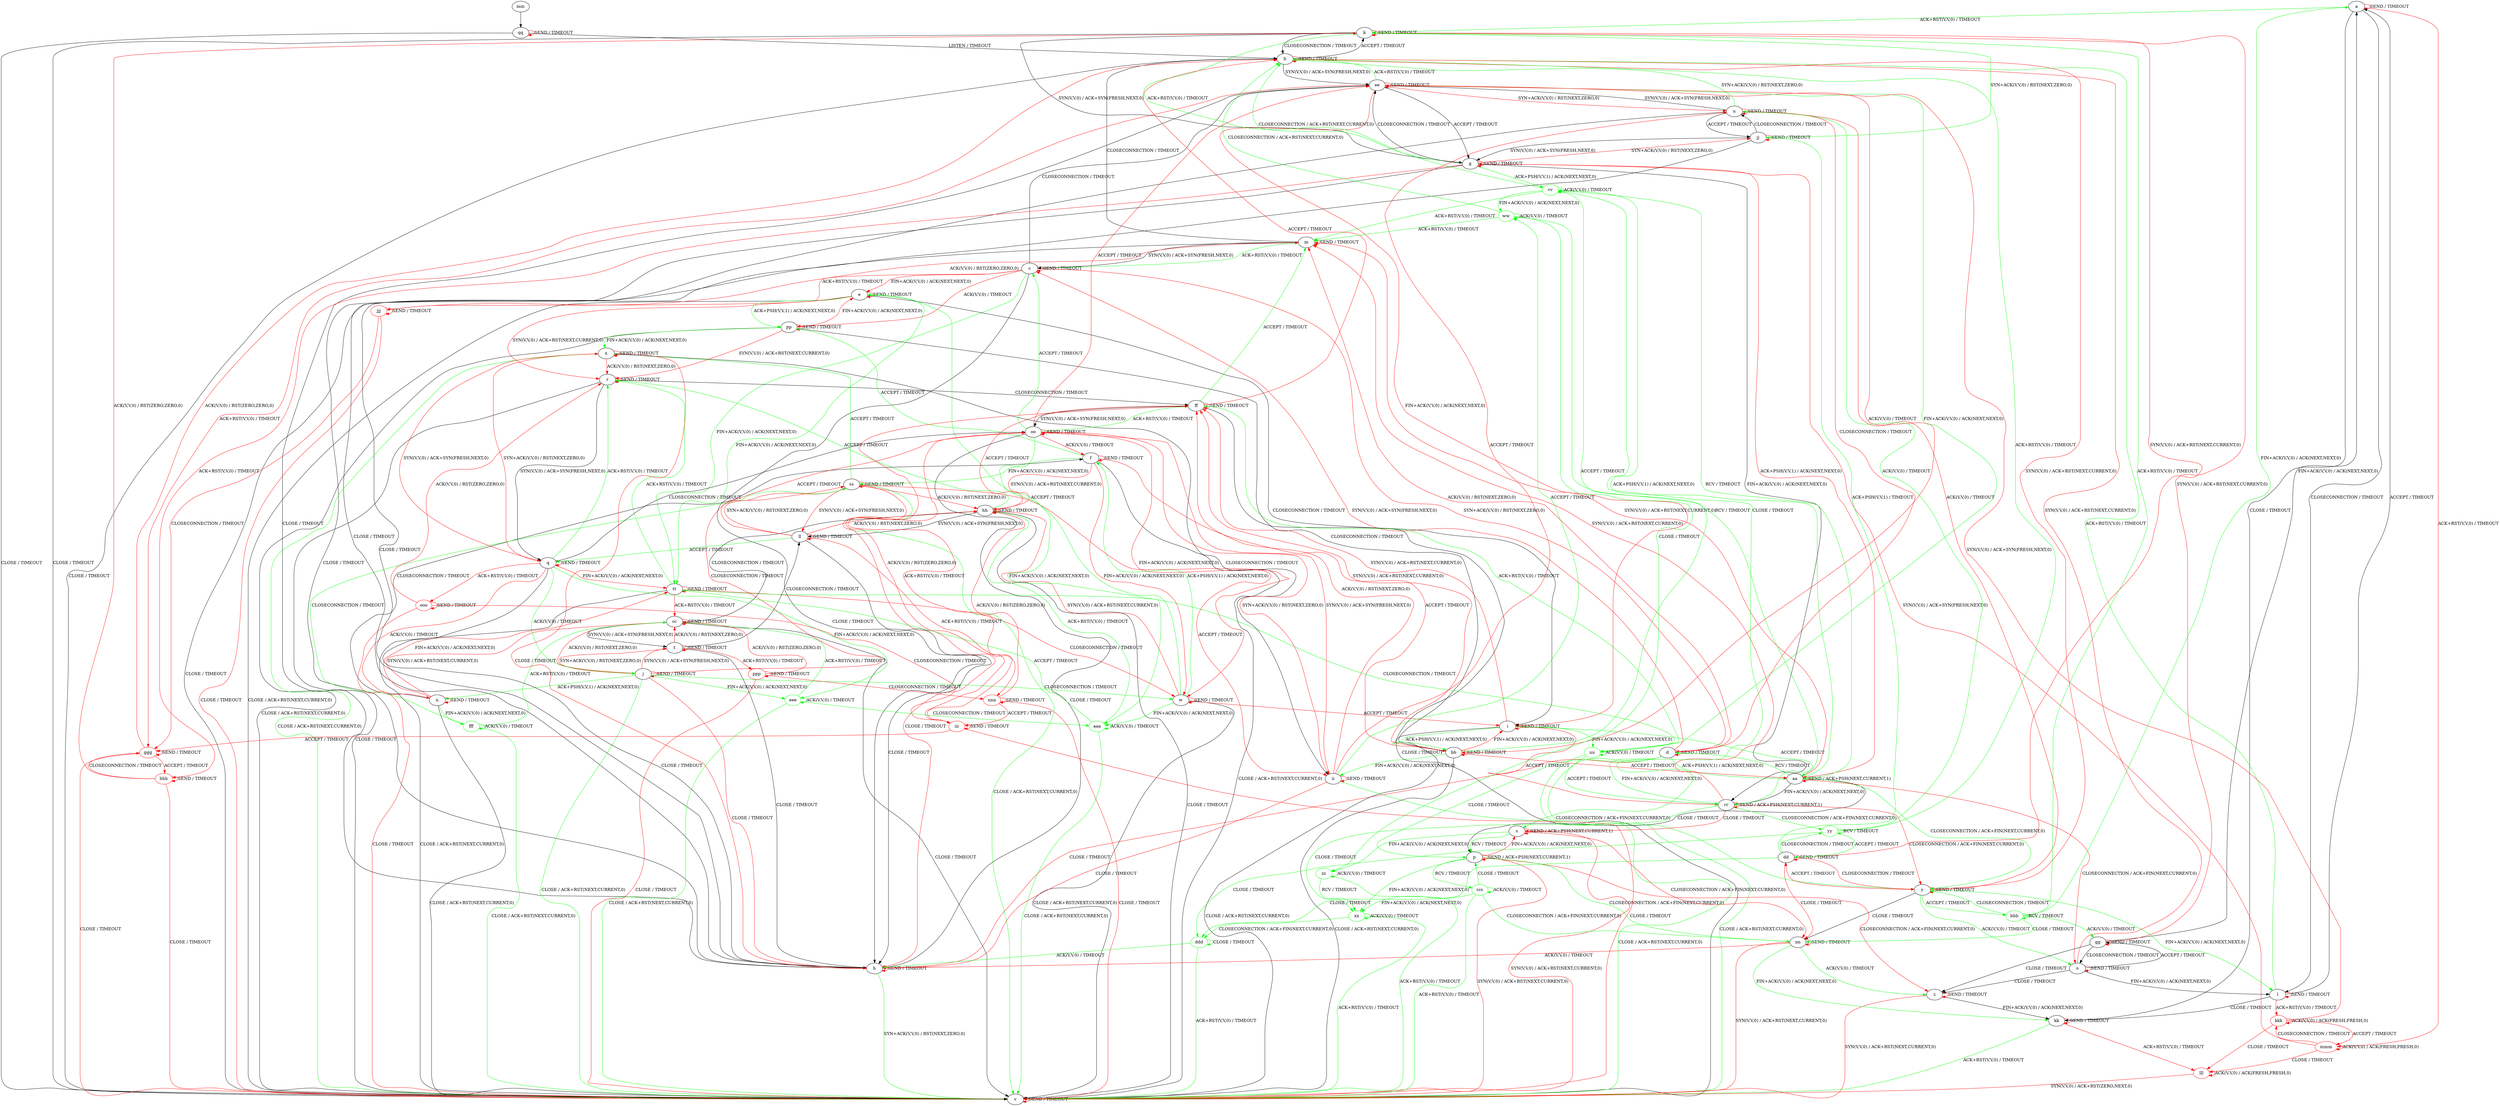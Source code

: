 digraph "" {
	graph ["Incoming time"=6702.990191221237,
		"Outgoing time"=6738.223053455353,
		Output="{'States': 68, 'Transitions': 1023, 'Filename': '../results/tcp/TCP_FreeBSD_Server-TCP_Linux_Server-z3-2.dot'}",
		Reference="{'States': 56, 'Transitions': 716, 'Filename': '../subjects/tcp/TCP_FreeBSD_Server.dot'}",
		Solver=z3,
		Updated="{'States': 58, 'Transitions': 685, 'Filename': '../subjects/tcp/TCP_Linux_Server.dot'}",
		"f-measure"=0.5396145610278372,
		precision=0.5518248175182482,
		recall=0.5279329608938548
	];
	a -> a [key=0,
	color=red,
	label="SEND / TIMEOUT"];
a -> k [key=0,
color=green,
label="ACK+RST(V,V,0) / TIMEOUT"];
a -> l [key=0,
label="CLOSECONNECTION / TIMEOUT"];
a -> kk [key=0,
label="CLOSE / TIMEOUT"];
mmm [color=red];
a -> mmm [key=0,
color=red,
label="ACK+RST(V,V,0) / TIMEOUT"];
b -> b [key=0,
color=red,
label="SEND / TIMEOUT"];
b -> k [key=0,
label="ACCEPT / TIMEOUT"];
b -> v [key=0,
label="CLOSE / TIMEOUT"];
b -> ee [key=0,
label="SYN(V,V,0) / ACK+SYN(FRESH,NEXT,0)"];
c -> c [key=0,
color=red,
label="SEND / TIMEOUT"];
c -> d [key=0,
color=red,
label="SYN+ACK(V,V,0) / RST(NEXT,ZERO,0)"];
c -> e [key=0,
color=red,
label="FIN+ACK(V,V,0) / ACK(NEXT,NEXT,0)"];
c -> h [key=0,
label="CLOSE / TIMEOUT"];
c -> m [key=0,
color=green,
label="ACK+RST(V,V,0) / TIMEOUT"];
c -> ee [key=0,
label="CLOSECONNECTION / TIMEOUT"];
c -> pp [key=0,
color=red,
label="ACK(V,V,0) / TIMEOUT"];
c -> tt [key=0,
color=green,
label="FIN+ACK(V,V,0) / ACK(NEXT,NEXT,0)"];
jjj [color=red];
c -> jjj [key=0,
color=red,
label="ACK+RST(V,V,0) / TIMEOUT"];
d -> c [key=0,
color=red,
label="SYN(V,V,0) / ACK+SYN(FRESH,NEXT,0)"];
d -> d [key=0,
color=red,
label="SEND / TIMEOUT"];
d -> h [key=0,
color=red,
label="CLOSE / TIMEOUT"];
d -> m [key=0,
color=red,
label="ACK(V,V,0) / RST(NEXT,ZERO,0)"];
d -> p [key=0,
color=green,
label="CLOSE / TIMEOUT"];
d -> u [key=0,
color=red,
label="CLOSECONNECTION / TIMEOUT"];
d -> y [key=0,
color=green,
label="CLOSECONNECTION / ACK+FIN(NEXT,CURRENT,0)"];
d -> aa [key=0,
color=green,
label="ACK+PSH(V,V,1) / ACK(NEXT,NEXT,0)"];
d -> rr [key=0,
color=green,
label="FIN+ACK(V,V,0) / ACK(NEXT,NEXT,0)"];
e -> e [key=0,
color=red,
label="SEND / TIMEOUT"];
e -> i [key=0,
label="CLOSECONNECTION / TIMEOUT"];
e -> r [key=0,
color=red,
label="SYN(V,V,0) / ACK+RST(NEXT,CURRENT,0)"];
e -> v [key=0,
label="CLOSE / ACK+RST(NEXT,CURRENT,0)"];
e -> pp [key=0,
color=green,
label="ACK+PSH(V,V,1) / ACK(NEXT,NEXT,0)"];
e -> tt [key=0,
color=green,
label="FIN+ACK(V,V,0) / ACK(NEXT,NEXT,0)"];
f -> f [key=0,
color=red,
label="SEND / TIMEOUT"];
f -> v [key=0,
label="CLOSE / ACK+RST(NEXT,CURRENT,0)"];
f -> w [key=0,
color=red,
label="FIN+ACK(V,V,0) / ACK(NEXT,NEXT,0)"];
f -> bb [key=0,
color=red,
label="ACCEPT / TIMEOUT"];
f -> hh [key=0,
color=red,
label="SYN(V,V,0) / ACK+RST(NEXT,CURRENT,0)"];
f -> pp [key=0,
color=green,
label="ACCEPT / TIMEOUT"];
f -> ss [key=0,
color=green,
label="FIN+ACK(V,V,0) / ACK(NEXT,NEXT,0)"];
g -> g [key=0,
color=red,
label="SEND / TIMEOUT"];
g -> h [key=0,
label="CLOSE / TIMEOUT"];
g -> k [key=0,
color=green,
label="ACK+RST(V,V,0) / TIMEOUT"];
g -> aa [key=0,
color=red,
label="ACK+PSH(V,V,1) / ACK(NEXT,NEXT,0)"];
g -> ee [key=0,
label="CLOSECONNECTION / TIMEOUT"];
g -> jj [key=0,
color=red,
label="SYN+ACK(V,V,0) / RST(NEXT,ZERO,0)"];
g -> rr [key=0,
label="FIN+ACK(V,V,0) / ACK(NEXT,NEXT,0)"];
vv [color=green];
g -> vv [key=0,
color=green,
label="ACK+PSH(V,V,1) / ACK(NEXT,NEXT,0)"];
hhh [color=red];
g -> hhh [key=0,
color=red,
label="ACK+RST(V,V,0) / TIMEOUT"];
h -> h [key=0,
color=red,
label="SEND / TIMEOUT"];
h -> v [key=0,
color=green,
label="SYN+ACK(V,V,0) / RST(NEXT,ZERO,0)"];
i -> i [key=0,
color=red,
label="SEND / TIMEOUT"];
i -> v [key=0,
label="CLOSE / ACK+RST(NEXT,CURRENT,0)"];
i -> aa [key=0,
color=green,
label="ACCEPT / TIMEOUT"];
i -> bb [key=0,
color=green,
label="ACK+PSH(V,V,1) / ACK(NEXT,NEXT,0)"];
i -> ff [key=0,
color=red,
label="SYN(V,V,0) / ACK+RST(NEXT,CURRENT,0)"];
i -> rr [key=0,
color=red,
label="ACCEPT / TIMEOUT"];
uu [color=green];
i -> uu [key=0,
color=green,
label="FIN+ACK(V,V,0) / ACK(NEXT,NEXT,0)"];
j -> h [key=0,
color=red,
label="CLOSE / TIMEOUT"];
j -> j [key=0,
color=red,
label="SEND / TIMEOUT"];
j -> n [key=0,
color=green,
label="ACK+PSH(V,V,1) / ACK(NEXT,NEXT,0)"];
j -> t [key=0,
color=red,
label="SYN(V,V,0) / ACK+SYN(FRESH,NEXT,0)"];
j -> v [key=0,
color=green,
label="CLOSE / ACK+RST(NEXT,CURRENT,0)"];
j -> w [key=0,
color=green,
label="CLOSECONNECTION / TIMEOUT"];
j -> cc [key=0,
color=red,
label="ACK(V,V,0) / RST(NEXT,ZERO,0)"];
j -> ss [key=0,
color=red,
label="CLOSECONNECTION / TIMEOUT"];
eee [color=green];
j -> eee [key=0,
color=green,
label="FIN+ACK(V,V,0) / ACK(NEXT,NEXT,0)"];
k -> b [key=0,
label="CLOSECONNECTION / TIMEOUT"];
k -> g [key=0,
label="SYN(V,V,0) / ACK+SYN(FRESH,NEXT,0)"];
k -> k [key=0,
color=red,
label="SEND / TIMEOUT"];
k -> v [key=0,
label="CLOSE / TIMEOUT"];
l -> a [key=0,
label="ACCEPT / TIMEOUT"];
l -> b [key=0,
color=green,
label="ACK+RST(V,V,0) / TIMEOUT"];
l -> l [key=0,
color=red,
label="SEND / TIMEOUT"];
l -> kk [key=0,
label="CLOSE / TIMEOUT"];
kkk [color=red];
l -> kkk [key=0,
color=red,
label="ACK+RST(V,V,0) / TIMEOUT"];
m -> b [key=0,
label="CLOSECONNECTION / TIMEOUT"];
m -> c [key=0,
label="SYN(V,V,0) / ACK+SYN(FRESH,NEXT,0)"];
m -> m [key=0,
color=red,
label="SEND / TIMEOUT"];
m -> v [key=0,
label="CLOSE / TIMEOUT"];
n -> f [key=0,
label="CLOSECONNECTION / TIMEOUT"];
n -> n [key=0,
color=red,
label="SEND / TIMEOUT"];
n -> v [key=0,
label="CLOSE / ACK+RST(NEXT,CURRENT,0)"];
n -> cc [key=0,
color=red,
label="SYN(V,V,0) / ACK+RST(NEXT,CURRENT,0)"];
n -> tt [key=0,
color=red,
label="FIN+ACK(V,V,0) / ACK(NEXT,NEXT,0)"];
fff [color=green];
n -> fff [key=0,
color=green,
label="FIN+ACK(V,V,0) / ACK(NEXT,NEXT,0)"];
o -> b [key=0,
color=red,
label="SYN(V,V,0) / ACK+RST(NEXT,CURRENT,0)"];
o -> l [key=0,
label="FIN+ACK(V,V,0) / ACK(NEXT,NEXT,0)"];
o -> o [key=0,
color=red,
label="SEND / TIMEOUT"];
o -> z [key=0,
label="CLOSE / TIMEOUT"];
o -> gg [key=0,
label="ACCEPT / TIMEOUT"];
p -> p [key=0,
color=red,
label="SEND / ACK+PSH(NEXT,CURRENT,1)"];
p -> s [key=0,
color=red,
label="FIN+ACK(V,V,0) / ACK(NEXT,NEXT,0)"];
p -> v [key=0,
color=red,
label="SYN(V,V,0) / ACK+RST(NEXT,CURRENT,0)"];
p -> z [key=0,
color=red,
label="CLOSECONNECTION / ACK+FIN(NEXT,CURRENT,0)"];
p -> nn [key=0,
color=green,
label="CLOSECONNECTION / ACK+FIN(NEXT,CURRENT,0)"];
xx [color=green];
p -> xx [key=0,
color=green,
label="FIN+ACK(V,V,0) / ACK(NEXT,NEXT,0)"];
ccc [color=green];
p -> ccc [key=0,
color=green,
label="RCV / TIMEOUT"];
q -> h [key=0,
label="CLOSE / TIMEOUT"];
q -> j [key=0,
color=green,
label="ACK(V,V,0) / TIMEOUT"];
q -> n [key=0,
color=red,
label="ACK(V,V,0) / TIMEOUT"];
q -> q [key=0,
color=red,
label="SEND / TIMEOUT"];
q -> r [key=0,
color=green,
label="ACK+RST(V,V,0) / TIMEOUT"];
q -> x [key=0,
color=red,
label="SYN+ACK(V,V,0) / RST(NEXT,ZERO,0)"];
q -> oo [key=0,
label="CLOSECONNECTION / TIMEOUT"];
q -> tt [key=0,
color=red,
label="FIN+ACK(V,V,0) / ACK(NEXT,NEXT,0)"];
q -> eee [key=0,
color=green,
label="FIN+ACK(V,V,0) / ACK(NEXT,NEXT,0)"];
ooo [color=red];
q -> ooo [key=0,
color=red,
label="ACK+RST(V,V,0) / TIMEOUT"];
r -> q [key=0,
label="SYN(V,V,0) / ACK+SYN(FRESH,NEXT,0)"];
r -> r [key=0,
color=red,
label="SEND / TIMEOUT"];
r -> v [key=0,
label="CLOSE / TIMEOUT"];
r -> ff [key=0,
label="CLOSECONNECTION / TIMEOUT"];
s -> p [key=0,
color=green,
label="RCV / TIMEOUT"];
s -> s [key=0,
color=red,
label="SEND / ACK+PSH(NEXT,CURRENT,1)"];
s -> v [key=0,
color=red,
label="SYN(V,V,0) / ACK+RST(NEXT,CURRENT,0)"];
s -> nn [key=0,
color=red,
label="CLOSECONNECTION / ACK+FIN(NEXT,CURRENT,0)"];
zz [color=green];
s -> zz [key=0,
color=green,
label="FIN+ACK(V,V,0) / ACK(NEXT,NEXT,0)"];
t -> h [key=0,
label="CLOSE / TIMEOUT"];
t -> j [key=0,
color=red,
label="SYN+ACK(V,V,0) / RST(NEXT,ZERO,0)"];
t -> t [key=0,
color=red,
label="SEND / TIMEOUT"];
t -> cc [key=0,
color=red,
label="ACK(V,V,0) / RST(NEXT,ZERO,0)"];
t -> ll [key=0,
label="CLOSECONNECTION / TIMEOUT"];
ppp [color=red];
t -> ppp [key=0,
color=red,
label="ACK+RST(V,V,0) / TIMEOUT"];
u -> b [key=0,
color=green,
label="SYN+ACK(V,V,0) / RST(NEXT,ZERO,0)"];
u -> h [key=0,
label="CLOSE / TIMEOUT"];
u -> u [key=0,
color=red,
label="SEND / TIMEOUT"];
u -> ee [key=0,
label="SYN(V,V,0) / ACK+SYN(FRESH,NEXT,0)"];
u -> jj [key=0,
label="ACCEPT / TIMEOUT"];
v -> v [key=0,
color=red,
label="SEND / TIMEOUT"];
w -> e [key=0,
color=green,
label="ACCEPT / TIMEOUT"];
w -> f [key=0,
color=green,
label="ACK+PSH(V,V,1) / ACK(NEXT,NEXT,0)"];
w -> i [key=0,
color=red,
label="ACCEPT / TIMEOUT"];
w -> v [key=0,
label="CLOSE / ACK+RST(NEXT,CURRENT,0)"];
w -> w [key=0,
color=red,
label="SEND / TIMEOUT"];
w -> hh [key=0,
color=red,
label="SYN(V,V,0) / ACK+RST(NEXT,CURRENT,0)"];
aaa [color=green];
w -> aaa [key=0,
color=green,
label="FIN+ACK(V,V,0) / ACK(NEXT,NEXT,0)"];
x -> h [key=0,
color=red,
label="CLOSE / TIMEOUT"];
x -> q [key=0,
color=red,
label="SYN(V,V,0) / ACK+SYN(FRESH,NEXT,0)"];
x -> r [key=0,
color=red,
label="ACK(V,V,0) / RST(NEXT,ZERO,0)"];
x -> v [key=0,
color=green,
label="CLOSE / ACK+RST(NEXT,CURRENT,0)"];
x -> x [key=0,
color=red,
label="SEND / TIMEOUT"];
x -> ii [key=0,
label="CLOSECONNECTION / TIMEOUT"];
y -> b [key=0,
color=red,
label="SYN(V,V,0) / ACK+RST(NEXT,CURRENT,0)"];
y -> l [key=0,
color=green,
label="FIN+ACK(V,V,0) / ACK(NEXT,NEXT,0)"];
y -> o [key=0,
color=green,
label="ACK(V,V,0) / TIMEOUT"];
y -> u [key=0,
color=red,
label="ACK(V,V,0) / TIMEOUT"];
y -> y [key=0,
color=red,
label="SEND / TIMEOUT"];
y -> dd [key=0,
color=red,
label="ACCEPT / TIMEOUT"];
y -> nn [key=0,
label="CLOSE / TIMEOUT"];
bbb [color=green];
y -> bbb [key=0,
color=green,
label="ACCEPT / TIMEOUT"];
z -> v [key=0,
color=red,
label="SYN(V,V,0) / ACK+RST(NEXT,CURRENT,0)"];
z -> z [key=0,
color=red,
label="SEND / TIMEOUT"];
z -> kk [key=0,
label="FIN+ACK(V,V,0) / ACK(NEXT,NEXT,0)"];
aa -> d [key=0,
color=green,
label="RCV / TIMEOUT"];
aa -> m [key=0,
color=red,
label="SYN(V,V,0) / ACK+RST(NEXT,CURRENT,0)"];
aa -> o [key=0,
color=red,
label="CLOSECONNECTION / ACK+FIN(NEXT,CURRENT,0)"];
aa -> p [key=0,
label="CLOSE / TIMEOUT"];
aa -> y [key=0,
color=green,
label="CLOSECONNECTION / ACK+FIN(NEXT,CURRENT,0)"];
aa -> aa [key=0,
color=red,
label="SEND / ACK+PSH(NEXT,CURRENT,1)"];
aa -> rr [key=0,
label="FIN+ACK(V,V,0) / ACK(NEXT,NEXT,0)"];
aa -> vv [key=0,
color=green,
label="ACK+PSH(V,V,1) / ACK(NEXT,NEXT,0)"];
bb -> i [key=0,
color=red,
label="FIN+ACK(V,V,0) / ACK(NEXT,NEXT,0)"];
bb -> v [key=0,
label="CLOSE / ACK+RST(NEXT,CURRENT,0)"];
bb -> aa [key=0,
color=red,
label="ACCEPT / TIMEOUT"];
bb -> bb [key=0,
color=red,
label="SEND / TIMEOUT"];
bb -> ff [key=0,
color=red,
label="SYN(V,V,0) / ACK+RST(NEXT,CURRENT,0)"];
bb -> ii [key=0,
color=green,
label="FIN+ACK(V,V,0) / ACK(NEXT,NEXT,0)"];
bb -> vv [key=0,
color=green,
label="ACCEPT / TIMEOUT"];
cc -> t [key=0,
label="SYN(V,V,0) / ACK+SYN(FRESH,NEXT,0)"];
cc -> v [key=0,
label="CLOSE / TIMEOUT"];
cc -> cc [key=0,
color=red,
label="SEND / TIMEOUT"];
cc -> hh [key=0,
label="CLOSECONNECTION / TIMEOUT"];
dd -> k [key=0,
color=red,
label="SYN(V,V,0) / ACK+RST(NEXT,CURRENT,0)"];
dd -> y [key=0,
color=red,
label="CLOSECONNECTION / TIMEOUT"];
dd -> dd [key=0,
color=red,
label="SEND / TIMEOUT"];
dd -> jj [key=0,
color=green,
label="ACK+PSH(V,V,1) / TIMEOUT"];
dd -> nn [key=0,
color=red,
label="CLOSE / TIMEOUT"];
yy [color=green];
dd -> yy [key=0,
color=green,
label="CLOSECONNECTION / TIMEOUT"];
ddd [color=green];
dd -> ddd [key=0,
color=green,
label="CLOSE / TIMEOUT"];
ee -> b [key=0,
color=green,
label="ACK+RST(V,V,0) / TIMEOUT"];
ee -> g [key=0,
label="ACCEPT / TIMEOUT"];
ee -> h [key=0,
label="CLOSE / TIMEOUT"];
ee -> i [key=0,
color=red,
label="FIN+ACK(V,V,0) / ACK(NEXT,NEXT,0)"];
ee -> u [key=0,
color=red,
label="SYN+ACK(V,V,0) / RST(NEXT,ZERO,0)"];
ee -> bb [key=0,
color=red,
label="ACK(V,V,0) / TIMEOUT"];
ee -> ee [key=0,
color=red,
label="SEND / TIMEOUT"];
ee -> uu [key=0,
color=green,
label="FIN+ACK(V,V,0) / ACK(NEXT,NEXT,0)"];
ggg [color=red];
ee -> ggg [key=0,
color=red,
label="ACK+RST(V,V,0) / TIMEOUT"];
ff -> b [key=0,
color=red,
label="ACCEPT / TIMEOUT"];
ff -> m [key=0,
color=green,
label="ACCEPT / TIMEOUT"];
ff -> v [key=0,
label="CLOSE / TIMEOUT"];
ff -> ff [key=0,
color=red,
label="SEND / TIMEOUT"];
ff -> oo [key=0,
label="SYN(V,V,0) / ACK+SYN(FRESH,NEXT,0)"];
gg -> a [key=0,
label="FIN+ACK(V,V,0) / ACK(NEXT,NEXT,0)"];
gg -> k [key=0,
color=red,
label="SYN(V,V,0) / ACK+RST(NEXT,CURRENT,0)"];
gg -> o [key=0,
label="CLOSECONNECTION / TIMEOUT"];
gg -> z [key=0,
label="CLOSE / TIMEOUT"];
gg -> gg [key=0,
color=red,
label="SEND / TIMEOUT"];
hh -> r [key=0,
color=green,
label="ACCEPT / TIMEOUT"];
hh -> v [key=0,
label="CLOSE / TIMEOUT"];
hh -> ff [key=0,
color=red,
label="ACCEPT / TIMEOUT"];
hh -> hh [key=0,
color=red,
label="SEND / TIMEOUT"];
hh -> ll [key=0,
label="SYN(V,V,0) / ACK+SYN(FRESH,NEXT,0)"];
ii -> h [key=0,
color=red,
label="CLOSE / TIMEOUT"];
ii -> u [key=0,
color=red,
label="ACCEPT / TIMEOUT"];
ii -> v [key=0,
color=green,
label="CLOSE / ACK+RST(NEXT,CURRENT,0)"];
ii -> ff [key=0,
color=red,
label="ACK(V,V,0) / RST(NEXT,ZERO,0)"];
ii -> ii [key=0,
color=red,
label="SEND / TIMEOUT"];
ii -> oo [key=0,
color=red,
label="SYN(V,V,0) / ACK+SYN(FRESH,NEXT,0)"];
ww [color=green];
ii -> ww [key=0,
color=green,
label="ACCEPT / TIMEOUT"];
jj -> g [key=0,
label="SYN(V,V,0) / ACK+SYN(FRESH,NEXT,0)"];
jj -> h [key=0,
label="CLOSE / TIMEOUT"];
jj -> k [key=0,
color=green,
label="SYN+ACK(V,V,0) / RST(NEXT,ZERO,0)"];
jj -> u [key=0,
label="CLOSECONNECTION / TIMEOUT"];
jj -> jj [key=0,
color=red,
label="SEND / TIMEOUT"];
kk -> v [key=0,
color=green,
label="ACK+RST(V,V,0) / TIMEOUT"];
kk -> kk [key=0,
color=red,
label="SEND / TIMEOUT"];
lll [color=red];
kk -> lll [key=0,
color=red,
label="ACK+RST(V,V,0) / TIMEOUT"];
ll -> h [key=0,
label="CLOSE / TIMEOUT"];
ll -> q [key=0,
color=green,
label="ACCEPT / TIMEOUT"];
ll -> hh [key=0,
color=red,
label="ACK(V,V,0) / RST(NEXT,ZERO,0)"];
ll -> ll [key=0,
color=red,
label="SEND / TIMEOUT"];
ll -> oo [key=0,
color=red,
label="ACCEPT / TIMEOUT"];
ll -> ss [key=0,
color=red,
label="SYN+ACK(V,V,0) / RST(NEXT,ZERO,0)"];
nnn [color=red];
ll -> nnn [key=0,
color=red,
label="ACK+RST(V,V,0) / TIMEOUT"];
mm -> qq [key=0];
nn -> h [key=0,
color=red,
label="ACK(V,V,0) / TIMEOUT"];
nn -> v [key=0,
color=red,
label="SYN(V,V,0) / ACK+RST(NEXT,CURRENT,0)"];
nn -> z [key=0,
color=green,
label="ACK(V,V,0) / TIMEOUT"];
nn -> kk [key=0,
color=green,
label="FIN+ACK(V,V,0) / ACK(NEXT,NEXT,0)"];
nn -> nn [key=0,
color=red,
label="SEND / TIMEOUT"];
oo -> c [key=0,
color=green,
label="ACCEPT / TIMEOUT"];
oo -> f [key=0,
color=red,
label="ACK(V,V,0) / TIMEOUT"];
oo -> h [key=0,
label="CLOSE / TIMEOUT"];
oo -> w [key=0,
color=red,
label="FIN+ACK(V,V,0) / ACK(NEXT,NEXT,0)"];
oo -> ee [key=0,
color=red,
label="ACCEPT / TIMEOUT"];
oo -> ff [key=0,
color=green,
label="ACK+RST(V,V,0) / TIMEOUT"];
oo -> ii [key=0,
color=red,
label="SYN+ACK(V,V,0) / RST(NEXT,ZERO,0)"];
oo -> oo [key=0,
color=red,
label="SEND / TIMEOUT"];
oo -> aaa [key=0,
color=green,
label="FIN+ACK(V,V,0) / ACK(NEXT,NEXT,0)"];
iii [color=red];
oo -> iii [key=0,
color=red,
label="ACK+RST(V,V,0) / TIMEOUT"];
pp -> e [key=0,
color=red,
label="FIN+ACK(V,V,0) / ACK(NEXT,NEXT,0)"];
pp -> r [key=0,
color=red,
label="SYN(V,V,0) / ACK+RST(NEXT,CURRENT,0)"];
pp -> v [key=0,
label="CLOSE / ACK+RST(NEXT,CURRENT,0)"];
pp -> x [key=0,
color=green,
label="FIN+ACK(V,V,0) / ACK(NEXT,NEXT,0)"];
pp -> bb [key=0,
label="CLOSECONNECTION / TIMEOUT"];
pp -> pp [key=0,
color=red,
label="SEND / TIMEOUT"];
qq -> b [key=0,
label="LISTEN / TIMEOUT"];
qq -> v [key=0,
label="CLOSE / TIMEOUT"];
qq -> qq [key=0,
color=red,
label="SEND / TIMEOUT"];
rr -> m [key=0,
color=red,
label="SYN(V,V,0) / ACK+RST(NEXT,CURRENT,0)"];
rr -> s [key=0,
color=red,
label="CLOSE / TIMEOUT"];
rr -> y [key=0,
color=red,
label="CLOSECONNECTION / ACK+FIN(NEXT,CURRENT,0)"];
rr -> rr [key=0,
color=red,
label="SEND / ACK+PSH(NEXT,CURRENT,1)"];
rr -> xx [key=0,
color=green,
label="CLOSE / TIMEOUT"];
rr -> yy [key=0,
color=green,
label="CLOSECONNECTION / ACK+FIN(NEXT,CURRENT,0)"];
ss -> h [key=0,
color=red,
label="CLOSE / TIMEOUT"];
ss -> v [key=0,
color=green,
label="CLOSE / ACK+RST(NEXT,CURRENT,0)"];
ss -> x [key=0,
color=green,
label="ACCEPT / TIMEOUT"];
ss -> hh [key=0,
color=red,
label="ACK(V,V,0) / RST(NEXT,ZERO,0)"];
ss -> ii [key=0,
color=red,
label="ACCEPT / TIMEOUT"];
ss -> ll [key=0,
color=red,
label="SYN(V,V,0) / ACK+SYN(FRESH,NEXT,0)"];
ss -> ss [key=0,
color=red,
label="SEND / TIMEOUT"];
tt -> r [key=0,
color=green,
label="ACK+RST(V,V,0) / TIMEOUT"];
tt -> v [key=0,
label="CLOSE / ACK+RST(NEXT,CURRENT,0)"];
tt -> w [key=0,
color=red,
label="CLOSECONNECTION / TIMEOUT"];
tt -> cc [key=0,
color=red,
label="ACK+RST(V,V,0) / TIMEOUT"];
tt -> tt [key=0,
color=red,
label="SEND / TIMEOUT"];
tt -> uu [key=0,
color=green,
label="CLOSECONNECTION / TIMEOUT"];
uu -> v [key=0,
color=green,
label="CLOSE / ACK+RST(NEXT,CURRENT,0)"];
uu -> ff [key=0,
color=green,
label="ACK+RST(V,V,0) / TIMEOUT"];
uu -> rr [key=0,
color=green,
label="ACCEPT / TIMEOUT"];
uu -> uu [key=0,
color=green,
label="ACK(V,V,0) / TIMEOUT"];
vv -> b [key=0,
color=green,
label="CLOSECONNECTION / ACK+RST(NEXT,CURRENT,0)"];
vv -> m [key=0,
color=green,
label="ACK+RST(V,V,0) / TIMEOUT"];
vv -> s [key=0,
color=green,
label="CLOSE / TIMEOUT"];
vv -> aa [key=0,
color=green,
label="RCV / TIMEOUT"];
vv -> vv [key=0,
color=green,
label="ACK(V,V,0) / TIMEOUT"];
vv -> ww [key=0,
color=green,
label="FIN+ACK(V,V,0) / ACK(NEXT,NEXT,0)"];
ww -> b [key=0,
color=green,
label="CLOSECONNECTION / ACK+RST(NEXT,CURRENT,0)"];
ww -> m [key=0,
color=green,
label="ACK+RST(V,V,0) / TIMEOUT"];
ww -> rr [key=0,
color=green,
label="RCV / TIMEOUT"];
ww -> ww [key=0,
color=green,
label="ACK(V,V,0) / TIMEOUT"];
ww -> zz [key=0,
color=green,
label="CLOSE / TIMEOUT"];
xx -> v [key=0,
color=green,
label="ACK+RST(V,V,0) / TIMEOUT"];
xx -> xx [key=0,
color=green,
label="ACK(V,V,0) / TIMEOUT"];
xx -> ddd [key=0,
color=green,
label="CLOSECONNECTION / ACK+FIN(NEXT,CURRENT,0)"];
yy -> b [key=0,
color=green,
label="ACK+RST(V,V,0) / TIMEOUT"];
yy -> u [key=0,
color=green,
label="ACK(V,V,0) / TIMEOUT"];
yy -> dd [key=0,
color=green,
label="ACCEPT / TIMEOUT"];
yy -> yy [key=0,
color=green,
label="RCV / TIMEOUT"];
yy -> ddd [key=0,
color=green,
label="CLOSE / TIMEOUT"];
zz -> v [key=0,
color=green,
label="ACK+RST(V,V,0) / TIMEOUT"];
zz -> xx [key=0,
color=green,
label="RCV / TIMEOUT"];
zz -> zz [key=0,
color=green,
label="ACK(V,V,0) / TIMEOUT"];
aaa -> v [key=0,
color=green,
label="CLOSE / ACK+RST(NEXT,CURRENT,0)"];
aaa -> hh [key=0,
color=green,
label="ACK+RST(V,V,0) / TIMEOUT"];
aaa -> tt [key=0,
color=green,
label="ACCEPT / TIMEOUT"];
aaa -> aaa [key=0,
color=green,
label="ACK(V,V,0) / TIMEOUT"];
bbb -> a [key=0,
color=green,
label="FIN+ACK(V,V,0) / ACK(NEXT,NEXT,0)"];
bbb -> k [key=0,
color=green,
label="ACK+RST(V,V,0) / TIMEOUT"];
bbb -> y [key=0,
color=green,
label="CLOSECONNECTION / TIMEOUT"];
bbb -> gg [key=0,
color=green,
label="ACK(V,V,0) / TIMEOUT"];
bbb -> nn [key=0,
color=green,
label="CLOSE / TIMEOUT"];
bbb -> bbb [key=0,
color=green,
label="RCV / TIMEOUT"];
ccc -> p [key=0,
color=green,
label="CLOSE / TIMEOUT"];
ccc -> v [key=0,
color=green,
label="ACK+RST(V,V,0) / TIMEOUT"];
ccc -> nn [key=0,
color=green,
label="CLOSECONNECTION / ACK+FIN(NEXT,CURRENT,0)"];
ccc -> xx [key=0,
color=green,
label="FIN+ACK(V,V,0) / ACK(NEXT,NEXT,0)"];
ccc -> ccc [key=0,
color=green,
label="ACK(V,V,0) / TIMEOUT"];
ddd -> h [key=0,
color=green,
label="ACK(V,V,0) / TIMEOUT"];
ddd -> v [key=0,
color=green,
label="ACK+RST(V,V,0) / TIMEOUT"];
ddd -> ddd [key=0,
color=green,
label="CLOSE / TIMEOUT"];
eee -> v [key=0,
color=green,
label="CLOSE / ACK+RST(NEXT,CURRENT,0)"];
eee -> cc [key=0,
color=green,
label="ACK+RST(V,V,0) / TIMEOUT"];
eee -> aaa [key=0,
color=green,
label="CLOSECONNECTION / TIMEOUT"];
eee -> eee [key=0,
color=green,
label="ACK(V,V,0) / TIMEOUT"];
fff -> v [key=0,
color=green,
label="CLOSE / ACK+RST(NEXT,CURRENT,0)"];
fff -> cc [key=0,
color=green,
label="ACK+RST(V,V,0) / TIMEOUT"];
fff -> ss [key=0,
color=green,
label="CLOSECONNECTION / TIMEOUT"];
fff -> fff [key=0,
color=green,
label="ACK(V,V,0) / TIMEOUT"];
ggg -> b [key=0,
color=red,
label="ACK(V,V,0) / RST(ZERO,ZERO,0)"];
ggg -> v [key=0,
color=red,
label="CLOSE / TIMEOUT"];
ggg -> ggg [key=0,
color=red,
label="SEND / TIMEOUT"];
ggg -> hhh [key=0,
color=red,
label="ACCEPT / TIMEOUT"];
hhh -> k [key=0,
color=red,
label="ACK(V,V,0) / RST(ZERO,ZERO,0)"];
hhh -> v [key=0,
color=red,
label="CLOSE / TIMEOUT"];
hhh -> ggg [key=0,
color=red,
label="CLOSECONNECTION / TIMEOUT"];
hhh -> hhh [key=0,
color=red,
label="SEND / TIMEOUT"];
iii -> v [key=0,
color=red,
label="CLOSE / TIMEOUT"];
iii -> ff [key=0,
color=red,
label="ACK(V,V,0) / RST(ZERO,ZERO,0)"];
iii -> ggg [key=0,
color=red,
label="ACCEPT / TIMEOUT"];
iii -> iii [key=0,
color=red,
label="SEND / TIMEOUT"];
jjj -> m [key=0,
color=red,
label="ACK(V,V,0) / RST(ZERO,ZERO,0)"];
jjj -> v [key=0,
color=red,
label="CLOSE / TIMEOUT"];
jjj -> ggg [key=0,
color=red,
label="CLOSECONNECTION / TIMEOUT"];
jjj -> jjj [key=0,
color=red,
label="SEND / TIMEOUT"];
kkk -> ee [key=0,
color=red,
label="SYN(V,V,0) / ACK+SYN(FRESH,NEXT,0)"];
kkk -> kkk [key=0,
color=red,
label="ACK(V,V,0) / ACK(FRESH,FRESH,0)"];
kkk -> lll [key=0,
color=red,
label="CLOSE / TIMEOUT"];
kkk -> mmm [key=0,
color=red,
label="ACCEPT / TIMEOUT"];
lll -> v [key=0,
color=red,
label="SYN(V,V,0) / ACK+RST(ZERO,NEXT,0)"];
lll -> lll [key=0,
color=red,
label="ACK(V,V,0) / ACK(FRESH,FRESH,0)"];
mmm -> g [key=0,
color=red,
label="SYN(V,V,0) / ACK+SYN(FRESH,NEXT,0)"];
mmm -> kkk [key=0,
color=red,
label="CLOSECONNECTION / TIMEOUT"];
mmm -> lll [key=0,
color=red,
label="CLOSE / TIMEOUT"];
mmm -> mmm [key=0,
color=red,
label="ACK(V,V,0) / ACK(FRESH,FRESH,0)"];
nnn -> v [key=0,
color=red,
label="CLOSE / TIMEOUT"];
nnn -> hh [key=0,
color=red,
label="ACK(V,V,0) / RST(ZERO,ZERO,0)"];
nnn -> iii [key=0,
color=red,
label="ACCEPT / TIMEOUT"];
nnn -> nnn [key=0,
color=red,
label="SEND / TIMEOUT"];
ooo -> r [key=0,
color=red,
label="ACK(V,V,0) / RST(ZERO,ZERO,0)"];
ooo -> v [key=0,
color=red,
label="CLOSE / TIMEOUT"];
ooo -> iii [key=0,
color=red,
label="CLOSECONNECTION / TIMEOUT"];
ooo -> ooo [key=0,
color=red,
label="SEND / TIMEOUT"];
ppp -> v [key=0,
color=red,
label="CLOSE / TIMEOUT"];
ppp -> cc [key=0,
color=red,
label="ACK(V,V,0) / RST(ZERO,ZERO,0)"];
ppp -> nnn [key=0,
color=red,
label="CLOSECONNECTION / TIMEOUT"];
ppp -> ppp [key=0,
color=red,
label="SEND / TIMEOUT"];
}
